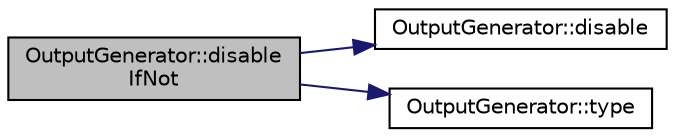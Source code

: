 digraph "OutputGenerator::disableIfNot"
{
 // LATEX_PDF_SIZE
  edge [fontname="Helvetica",fontsize="10",labelfontname="Helvetica",labelfontsize="10"];
  node [fontname="Helvetica",fontsize="10",shape=record];
  rankdir="LR";
  Node1 [label="OutputGenerator::disable\lIfNot",height=0.2,width=0.4,color="black", fillcolor="grey75", style="filled", fontcolor="black",tooltip=" "];
  Node1 -> Node2 [color="midnightblue",fontsize="10",style="solid",fontname="Helvetica"];
  Node2 [label="OutputGenerator::disable",height=0.2,width=0.4,color="black", fillcolor="white", style="filled",URL="$classOutputGenerator.html#a7525c6d37fc6aeb6d3065bcf12bc74da",tooltip=" "];
  Node1 -> Node3 [color="midnightblue",fontsize="10",style="solid",fontname="Helvetica"];
  Node3 [label="OutputGenerator::type",height=0.2,width=0.4,color="black", fillcolor="white", style="filled",URL="$classOutputGenerator.html#aca24be6325102c622c2a814e3c7d6b8a",tooltip=" "];
}
